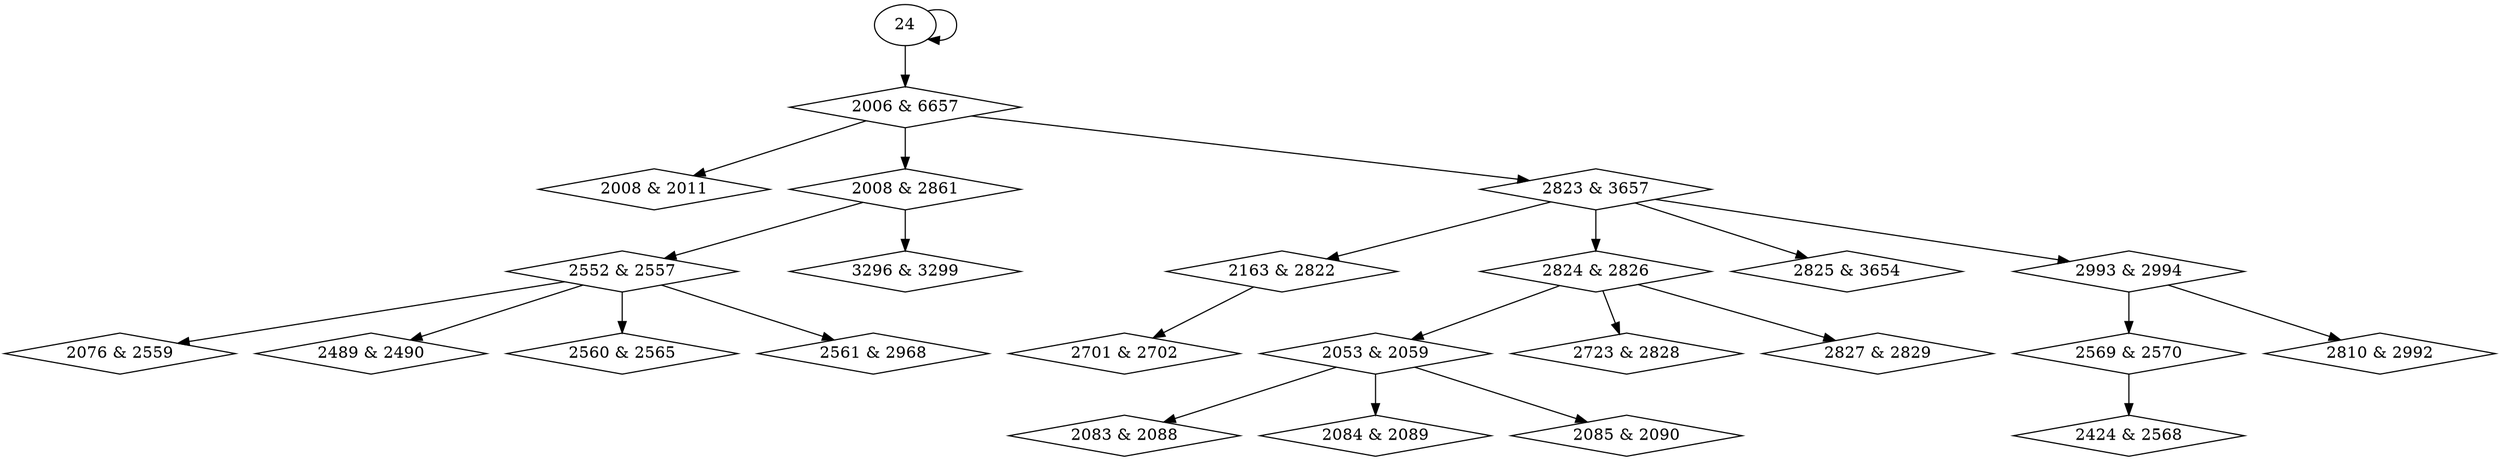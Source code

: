 digraph {
0 [label = "2006 & 6657", shape = diamond];
1 [label = "2008 & 2011", shape = diamond];
2 [label = "2008 & 2861", shape = diamond];
3 [label = "2053 & 2059", shape = diamond];
4 [label = "2076 & 2559", shape = diamond];
5 [label = "2083 & 2088", shape = diamond];
6 [label = "2084 & 2089", shape = diamond];
7 [label = "2085 & 2090", shape = diamond];
8 [label = "2163 & 2822", shape = diamond];
9 [label = "2424 & 2568", shape = diamond];
10 [label = "2489 & 2490", shape = diamond];
11 [label = "2552 & 2557", shape = diamond];
12 [label = "2560 & 2565", shape = diamond];
13 [label = "2561 & 2968", shape = diamond];
14 [label = "2569 & 2570", shape = diamond];
15 [label = "2701 & 2702", shape = diamond];
16 [label = "2723 & 2828", shape = diamond];
17 [label = "2810 & 2992", shape = diamond];
18 [label = "2823 & 3657", shape = diamond];
19 [label = "2824 & 2826", shape = diamond];
20 [label = "2825 & 3654", shape = diamond];
21 [label = "2827 & 2829", shape = diamond];
22 [label = "2993 & 2994", shape = diamond];
23 [label = "3296 & 3299", shape = diamond];
24 -> 0;
0 -> 1;
0 -> 2;
19 -> 3;
11 -> 4;
3 -> 5;
3 -> 6;
3 -> 7;
18 -> 8;
14 -> 9;
11 -> 10;
2 -> 11;
11 -> 12;
11 -> 13;
22 -> 14;
8 -> 15;
19 -> 16;
22 -> 17;
0 -> 18;
18 -> 19;
18 -> 20;
19 -> 21;
18 -> 22;
2 -> 23;
24 -> 24;
}
